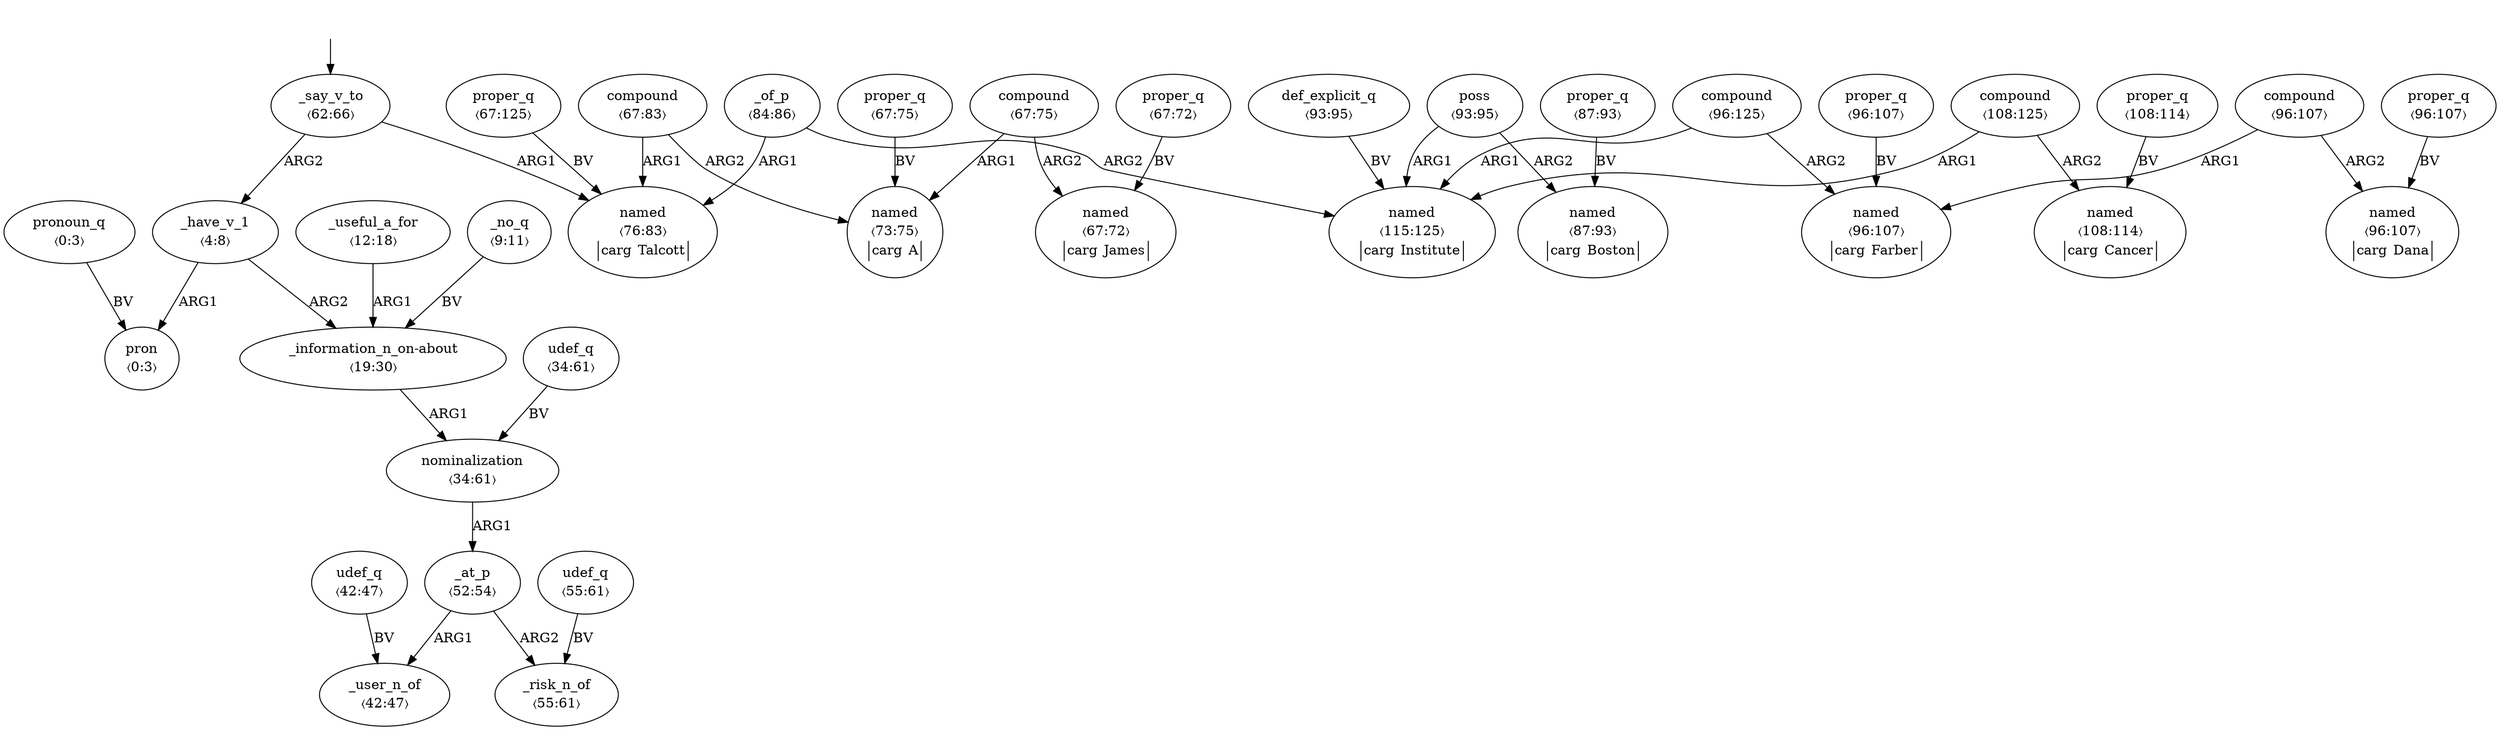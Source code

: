 digraph "20003009" {
  top [ style=invis ];
  top -> 13;
  0 [ label=<<table align="center" border="0" cellspacing="0"><tr><td colspan="2">pron</td></tr><tr><td colspan="2">〈0:3〉</td></tr></table>> ];
  1 [ label=<<table align="center" border="0" cellspacing="0"><tr><td colspan="2">pronoun_q</td></tr><tr><td colspan="2">〈0:3〉</td></tr></table>> ];
  2 [ label=<<table align="center" border="0" cellspacing="0"><tr><td colspan="2">_have_v_1</td></tr><tr><td colspan="2">〈4:8〉</td></tr></table>> ];
  3 [ label=<<table align="center" border="0" cellspacing="0"><tr><td colspan="2">_no_q</td></tr><tr><td colspan="2">〈9:11〉</td></tr></table>> ];
  4 [ label=<<table align="center" border="0" cellspacing="0"><tr><td colspan="2">_useful_a_for</td></tr><tr><td colspan="2">〈12:18〉</td></tr></table>> ];
  5 [ label=<<table align="center" border="0" cellspacing="0"><tr><td colspan="2">_information_n_on-about</td></tr><tr><td colspan="2">〈19:30〉</td></tr></table>> ];
  6 [ label=<<table align="center" border="0" cellspacing="0"><tr><td colspan="2">udef_q</td></tr><tr><td colspan="2">〈34:61〉</td></tr></table>> ];
  7 [ label=<<table align="center" border="0" cellspacing="0"><tr><td colspan="2">nominalization</td></tr><tr><td colspan="2">〈34:61〉</td></tr></table>> ];
  8 [ label=<<table align="center" border="0" cellspacing="0"><tr><td colspan="2">udef_q</td></tr><tr><td colspan="2">〈42:47〉</td></tr></table>> ];
  9 [ label=<<table align="center" border="0" cellspacing="0"><tr><td colspan="2">_user_n_of</td></tr><tr><td colspan="2">〈42:47〉</td></tr></table>> ];
  10 [ label=<<table align="center" border="0" cellspacing="0"><tr><td colspan="2">_at_p</td></tr><tr><td colspan="2">〈52:54〉</td></tr></table>> ];
  11 [ label=<<table align="center" border="0" cellspacing="0"><tr><td colspan="2">udef_q</td></tr><tr><td colspan="2">〈55:61〉</td></tr></table>> ];
  12 [ label=<<table align="center" border="0" cellspacing="0"><tr><td colspan="2">_risk_n_of</td></tr><tr><td colspan="2">〈55:61〉</td></tr></table>> ];
  13 [ label=<<table align="center" border="0" cellspacing="0"><tr><td colspan="2">_say_v_to</td></tr><tr><td colspan="2">〈62:66〉</td></tr></table>> ];
  14 [ label=<<table align="center" border="0" cellspacing="0"><tr><td colspan="2">proper_q</td></tr><tr><td colspan="2">〈67:125〉</td></tr></table>> ];
  15 [ label=<<table align="center" border="0" cellspacing="0"><tr><td colspan="2">compound</td></tr><tr><td colspan="2">〈67:83〉</td></tr></table>> ];
  16 [ label=<<table align="center" border="0" cellspacing="0"><tr><td colspan="2">proper_q</td></tr><tr><td colspan="2">〈67:75〉</td></tr></table>> ];
  17 [ label=<<table align="center" border="0" cellspacing="0"><tr><td colspan="2">compound</td></tr><tr><td colspan="2">〈67:75〉</td></tr></table>> ];
  18 [ label=<<table align="center" border="0" cellspacing="0"><tr><td colspan="2">proper_q</td></tr><tr><td colspan="2">〈67:72〉</td></tr></table>> ];
  19 [ label=<<table align="center" border="0" cellspacing="0"><tr><td colspan="2">named</td></tr><tr><td colspan="2">〈67:72〉</td></tr><tr><td sides="l" border="1" align="left">carg</td><td sides="r" border="1" align="left">James</td></tr></table>> ];
  20 [ label=<<table align="center" border="0" cellspacing="0"><tr><td colspan="2">named</td></tr><tr><td colspan="2">〈73:75〉</td></tr><tr><td sides="l" border="1" align="left">carg</td><td sides="r" border="1" align="left">A</td></tr></table>> ];
  21 [ label=<<table align="center" border="0" cellspacing="0"><tr><td colspan="2">named</td></tr><tr><td colspan="2">〈76:83〉</td></tr><tr><td sides="l" border="1" align="left">carg</td><td sides="r" border="1" align="left">Talcott</td></tr></table>> ];
  22 [ label=<<table align="center" border="0" cellspacing="0"><tr><td colspan="2">_of_p</td></tr><tr><td colspan="2">〈84:86〉</td></tr></table>> ];
  23 [ label=<<table align="center" border="0" cellspacing="0"><tr><td colspan="2">proper_q</td></tr><tr><td colspan="2">〈87:93〉</td></tr></table>> ];
  24 [ label=<<table align="center" border="0" cellspacing="0"><tr><td colspan="2">named</td></tr><tr><td colspan="2">〈87:93〉</td></tr><tr><td sides="l" border="1" align="left">carg</td><td sides="r" border="1" align="left">Boston</td></tr></table>> ];
  25 [ label=<<table align="center" border="0" cellspacing="0"><tr><td colspan="2">def_explicit_q</td></tr><tr><td colspan="2">〈93:95〉</td></tr></table>> ];
  26 [ label=<<table align="center" border="0" cellspacing="0"><tr><td colspan="2">poss</td></tr><tr><td colspan="2">〈93:95〉</td></tr></table>> ];
  27 [ label=<<table align="center" border="0" cellspacing="0"><tr><td colspan="2">compound</td></tr><tr><td colspan="2">〈96:125〉</td></tr></table>> ];
  28 [ label=<<table align="center" border="0" cellspacing="0"><tr><td colspan="2">proper_q</td></tr><tr><td colspan="2">〈96:107〉</td></tr></table>> ];
  29 [ label=<<table align="center" border="0" cellspacing="0"><tr><td colspan="2">compound</td></tr><tr><td colspan="2">〈96:107〉</td></tr></table>> ];
  30 [ label=<<table align="center" border="0" cellspacing="0"><tr><td colspan="2">proper_q</td></tr><tr><td colspan="2">〈96:107〉</td></tr></table>> ];
  31 [ label=<<table align="center" border="0" cellspacing="0"><tr><td colspan="2">named</td></tr><tr><td colspan="2">〈96:107〉</td></tr><tr><td sides="l" border="1" align="left">carg</td><td sides="r" border="1" align="left">Dana</td></tr></table>> ];
  32 [ label=<<table align="center" border="0" cellspacing="0"><tr><td colspan="2">named</td></tr><tr><td colspan="2">〈96:107〉</td></tr><tr><td sides="l" border="1" align="left">carg</td><td sides="r" border="1" align="left">Farber</td></tr></table>> ];
  33 [ label=<<table align="center" border="0" cellspacing="0"><tr><td colspan="2">compound</td></tr><tr><td colspan="2">〈108:125〉</td></tr></table>> ];
  34 [ label=<<table align="center" border="0" cellspacing="0"><tr><td colspan="2">proper_q</td></tr><tr><td colspan="2">〈108:114〉</td></tr></table>> ];
  35 [ label=<<table align="center" border="0" cellspacing="0"><tr><td colspan="2">named</td></tr><tr><td colspan="2">〈108:114〉</td></tr><tr><td sides="l" border="1" align="left">carg</td><td sides="r" border="1" align="left">Cancer</td></tr></table>> ];
  36 [ label=<<table align="center" border="0" cellspacing="0"><tr><td colspan="2">named</td></tr><tr><td colspan="2">〈115:125〉</td></tr><tr><td sides="l" border="1" align="left">carg</td><td sides="r" border="1" align="left">Institute</td></tr></table>> ];
  16 -> 20 [ label="BV" ];
  29 -> 31 [ label="ARG2" ];
  17 -> 20 [ label="ARG1" ];
  4 -> 5 [ label="ARG1" ];
  2 -> 5 [ label="ARG2" ];
  30 -> 31 [ label="BV" ];
  3 -> 5 [ label="BV" ];
  5 -> 7 [ label="ARG1" ];
  10 -> 9 [ label="ARG1" ];
  10 -> 12 [ label="ARG2" ];
  18 -> 19 [ label="BV" ];
  7 -> 10 [ label="ARG1" ];
  33 -> 36 [ label="ARG1" ];
  25 -> 36 [ label="BV" ];
  13 -> 2 [ label="ARG2" ];
  33 -> 35 [ label="ARG2" ];
  26 -> 36 [ label="ARG1" ];
  28 -> 32 [ label="BV" ];
  34 -> 35 [ label="BV" ];
  11 -> 12 [ label="BV" ];
  29 -> 32 [ label="ARG1" ];
  14 -> 21 [ label="BV" ];
  15 -> 20 [ label="ARG2" ];
  6 -> 7 [ label="BV" ];
  15 -> 21 [ label="ARG1" ];
  13 -> 21 [ label="ARG1" ];
  26 -> 24 [ label="ARG2" ];
  17 -> 19 [ label="ARG2" ];
  27 -> 36 [ label="ARG1" ];
  27 -> 32 [ label="ARG2" ];
  22 -> 21 [ label="ARG1" ];
  23 -> 24 [ label="BV" ];
  1 -> 0 [ label="BV" ];
  8 -> 9 [ label="BV" ];
  22 -> 36 [ label="ARG2" ];
  2 -> 0 [ label="ARG1" ];
}

